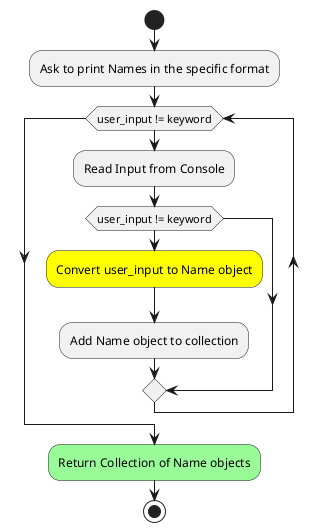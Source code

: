 @startuml
'https://plantuml.com/activity-diagram-beta

start
    :Ask to print Names in the specific format;

    while(user_input != keyword)
        :Read Input from Console;
        if (user_input != keyword) then
            #yellow:Convert user_input to Name object;
            :Add Name object to collection;
        endif
    endwhile

   #palegreen:Return Collection of Name objects;
stop

@enduml

